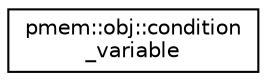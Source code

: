 digraph "Graphical Class Hierarchy"
{
  edge [fontname="Helvetica",fontsize="10",labelfontname="Helvetica",labelfontsize="10"];
  node [fontname="Helvetica",fontsize="10",shape=record];
  rankdir="LR";
  Node1 [label="pmem::obj::condition\l_variable",height=0.2,width=0.4,color="black", fillcolor="white", style="filled",URL="$classpmem_1_1obj_1_1condition__variable.html",tooltip="Persistent memory resident condition variable. "];
}
